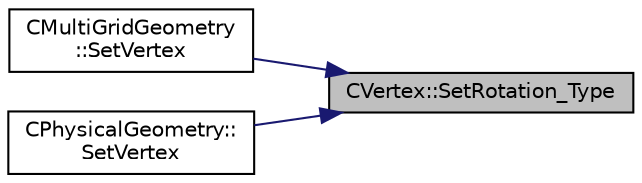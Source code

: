 digraph "CVertex::SetRotation_Type"
{
 // LATEX_PDF_SIZE
  edge [fontname="Helvetica",fontsize="10",labelfontname="Helvetica",labelfontsize="10"];
  node [fontname="Helvetica",fontsize="10",shape=record];
  rankdir="RL";
  Node1 [label="CVertex::SetRotation_Type",height=0.2,width=0.4,color="black", fillcolor="grey75", style="filled", fontcolor="black",tooltip="Set the type of rotation associated to the vertex."];
  Node1 -> Node2 [dir="back",color="midnightblue",fontsize="10",style="solid",fontname="Helvetica"];
  Node2 [label="CMultiGridGeometry\l::SetVertex",height=0.2,width=0.4,color="black", fillcolor="white", style="filled",URL="$classCMultiGridGeometry.html#a5b5eb7046a129a1ab15322eb907ea1cb",tooltip="Set boundary vertex."];
  Node1 -> Node3 [dir="back",color="midnightblue",fontsize="10",style="solid",fontname="Helvetica"];
  Node3 [label="CPhysicalGeometry::\lSetVertex",height=0.2,width=0.4,color="black", fillcolor="white", style="filled",URL="$classCPhysicalGeometry.html#abdb0b15a9c59c8d618fde1f4ecce0446",tooltip="Set boundary vertex."];
}
